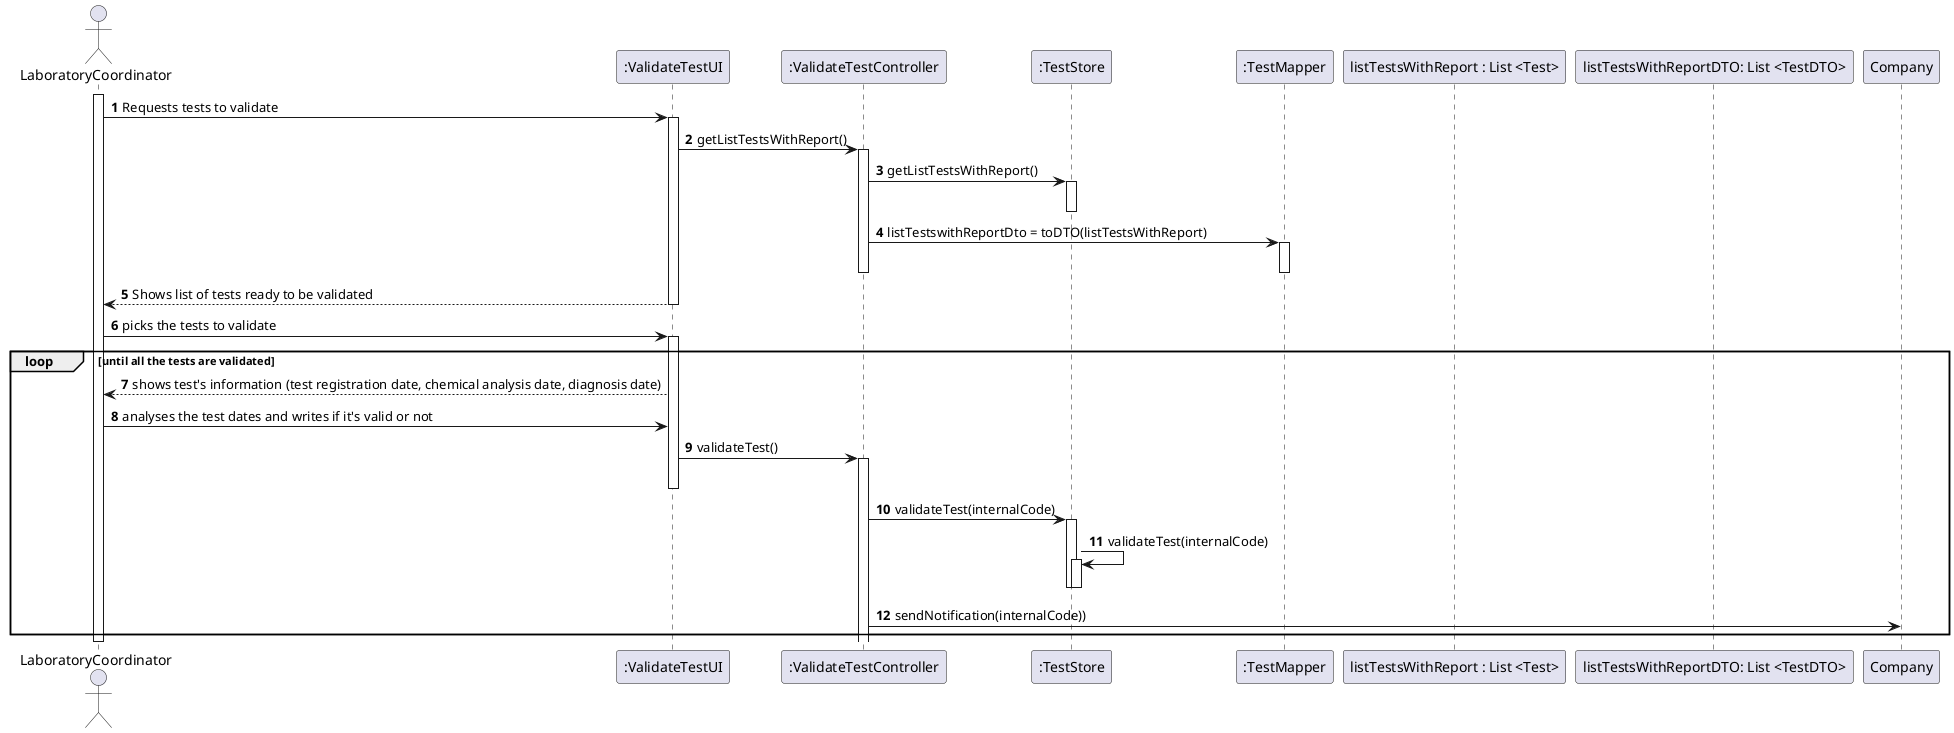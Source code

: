 @startuml

autonumber

actor LaboratoryCoordinator as LABCO
participant ":ValidateTestUI" as UI
participant ":ValidateTestController" as CTRL
participant ":TestStore" as STORE
participant ":TestMapper" as MAP
participant "listTestsWithReport : List <Test>" as testList
participant "listTestsWithReportDTO: List <TestDTO>" as testListDTO

activate LABCO
LABCO -> UI: Requests tests to validate
activate UI
UI -> CTRL: getListTestsWithReport()
activate CTRL
CTRL -> STORE: getListTestsWithReport()
activate STORE
deactivate STORE

CTRL -> MAP: listTestswithReportDto = toDTO(listTestsWithReport)
activate MAP
deactivate MAP

deactivate CTRL
UI --> LABCO: Shows list of tests ready to be validated
deactivate UI
LABCO -> UI: picks the tests to validate
loop until all the tests are validated
activate UI
UI --> LABCO: shows test's information (test registration date, chemical analysis date, diagnosis date)
LABCO -> UI: analyses the test dates and writes if it's valid or not
UI -> CTRL: validateTest()
activate CTRL
deactivate UI
CTRL -> STORE: validateTest(internalCode)
activate STORE
STORE -> STORE: validateTest(internalCode)
activate STORE
deactivate STORE
deactivate STORE
CTRL -> Company: sendNotification(internalCode))

end loop

deactivate LABCO


@enduml